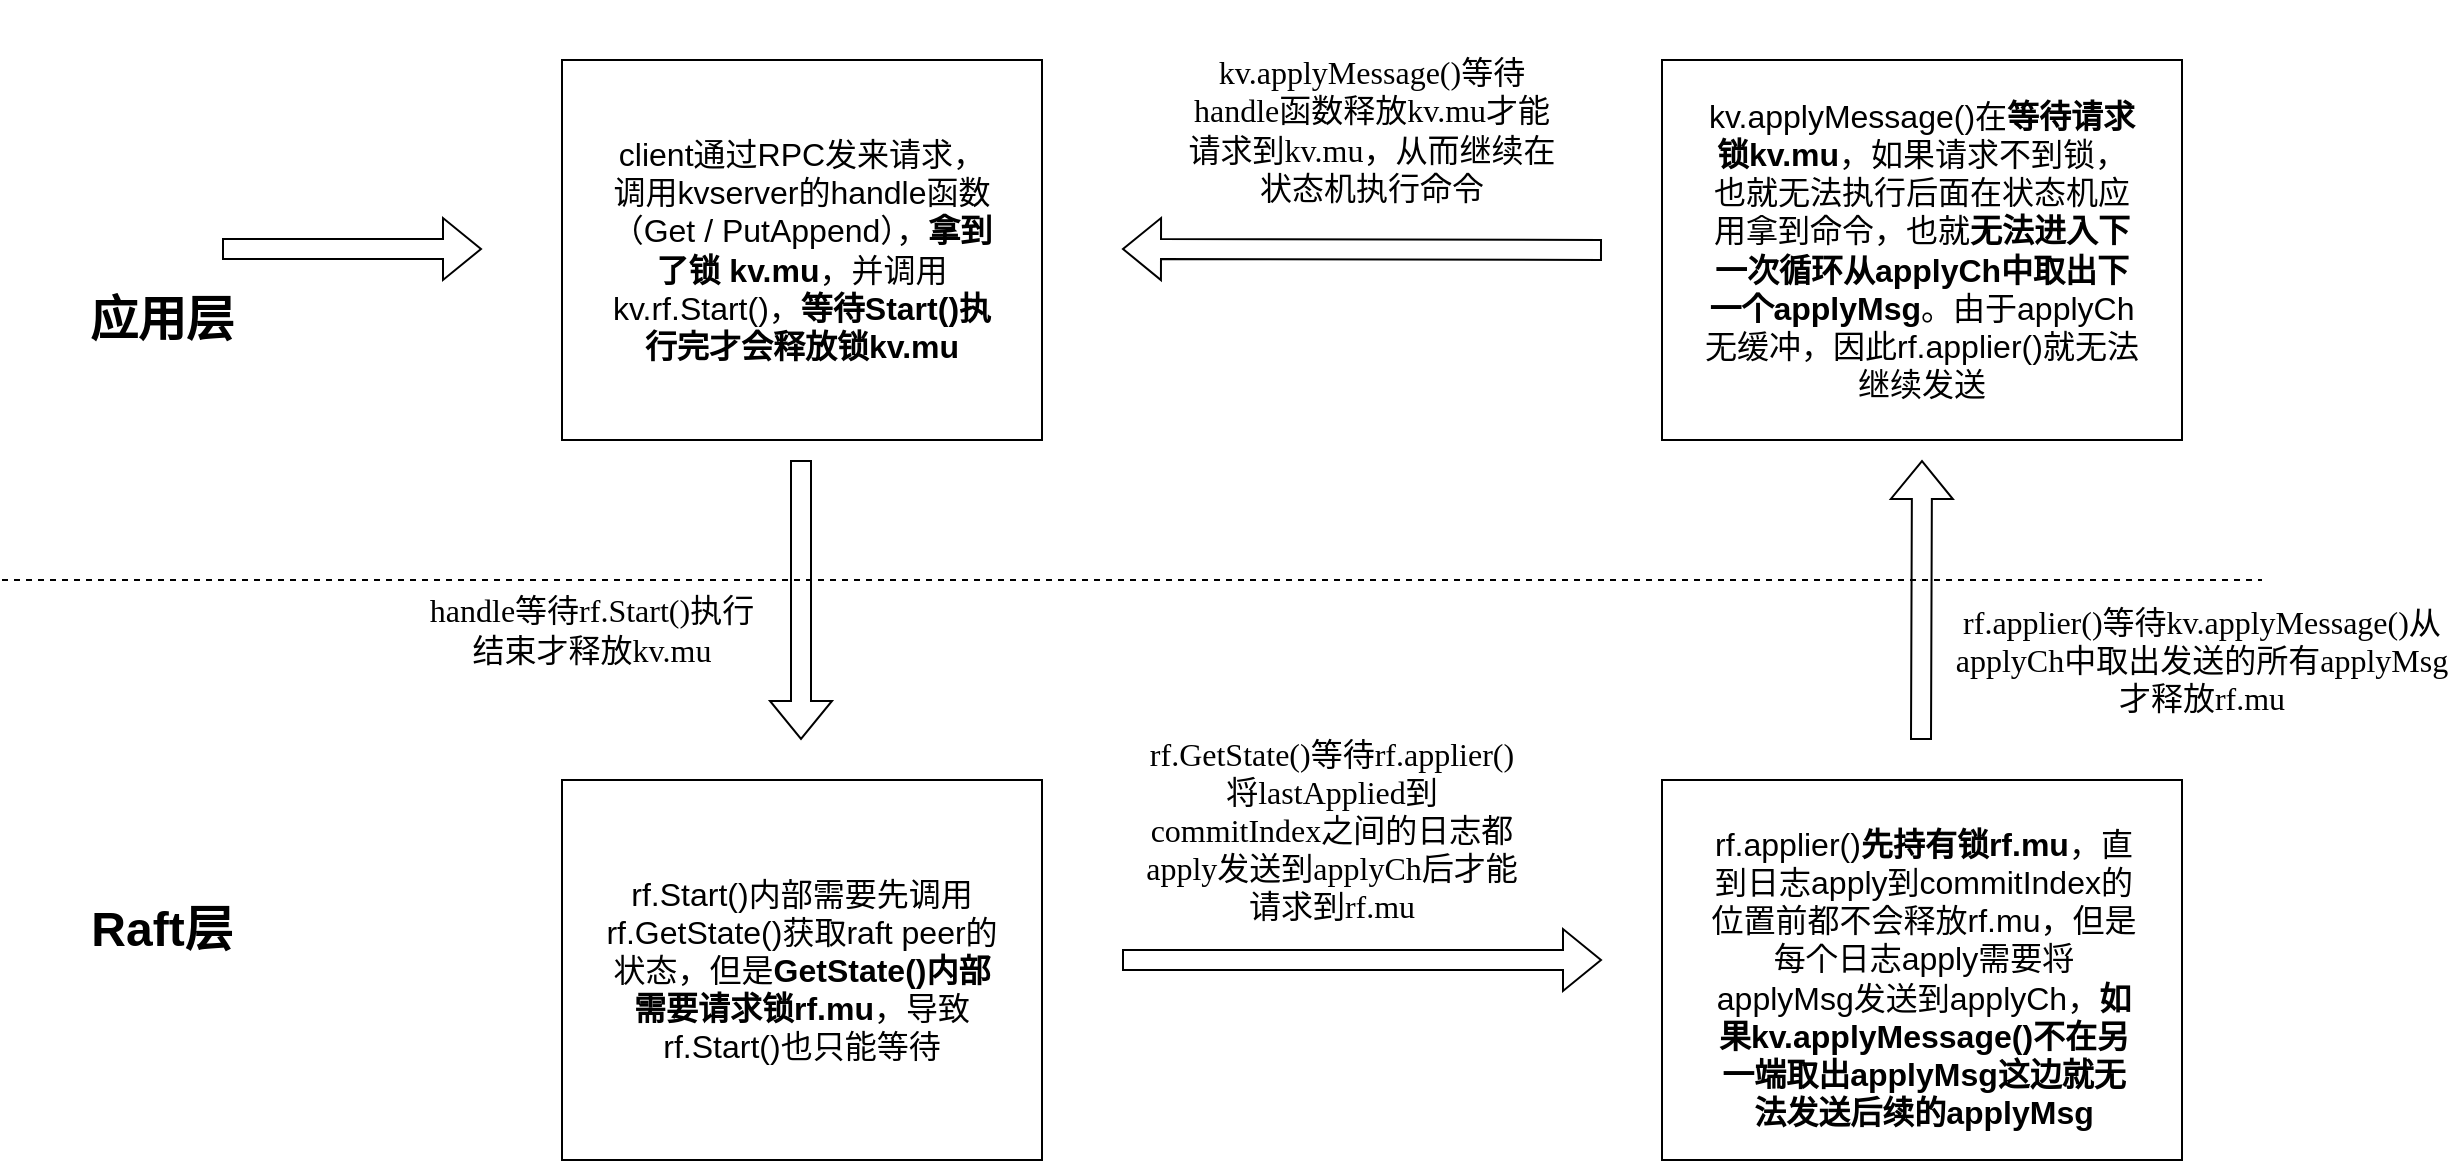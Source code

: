 <mxfile version="21.6.5" type="device">
  <diagram name="第 1 页" id="7Biunpa2JNx_0wgUib2D">
    <mxGraphModel dx="1216" dy="668" grid="1" gridSize="10" guides="1" tooltips="1" connect="1" arrows="1" fold="1" page="1" pageScale="1" pageWidth="10000" pageHeight="10000" math="0" shadow="0">
      <root>
        <mxCell id="0" />
        <mxCell id="1" parent="0" />
        <mxCell id="bp1sv8VDgxhbqyy1A0z1-1" value="" style="endArrow=none;dashed=1;html=1;rounded=0;" parent="1" edge="1">
          <mxGeometry width="50" height="50" relative="1" as="geometry">
            <mxPoint x="50" y="400" as="sourcePoint" />
            <mxPoint x="1180" y="400" as="targetPoint" />
          </mxGeometry>
        </mxCell>
        <mxCell id="bp1sv8VDgxhbqyy1A0z1-2" value="&lt;font style=&quot;font-size: 24px;&quot;&gt;&lt;b style=&quot;&quot;&gt;Raft层&lt;/b&gt;&lt;/font&gt;" style="text;html=1;strokeColor=none;fillColor=none;align=center;verticalAlign=middle;whiteSpace=wrap;rounded=0;" parent="1" vertex="1">
          <mxGeometry x="90" y="560" width="80" height="30" as="geometry" />
        </mxCell>
        <mxCell id="bp1sv8VDgxhbqyy1A0z1-3" value="&lt;font style=&quot;font-size: 24px;&quot;&gt;&lt;b style=&quot;&quot;&gt;应用层&lt;/b&gt;&lt;/font&gt;" style="text;html=1;strokeColor=none;fillColor=none;align=center;verticalAlign=middle;whiteSpace=wrap;rounded=0;" parent="1" vertex="1">
          <mxGeometry x="70" y="250" width="120" height="40" as="geometry" />
        </mxCell>
        <mxCell id="bp1sv8VDgxhbqyy1A0z1-4" value="&lt;font style=&quot;font-size: 14px;&quot;&gt;&lt;br&gt;&lt;/font&gt;" style="rounded=0;whiteSpace=wrap;html=1;" parent="1" vertex="1">
          <mxGeometry x="330" y="140" width="240" height="190" as="geometry" />
        </mxCell>
        <mxCell id="bp1sv8VDgxhbqyy1A0z1-5" value="" style="shape=flexArrow;endArrow=classic;html=1;rounded=0;" parent="1" edge="1">
          <mxGeometry width="50" height="50" relative="1" as="geometry">
            <mxPoint x="160" y="234.5" as="sourcePoint" />
            <mxPoint x="290" y="234.5" as="targetPoint" />
          </mxGeometry>
        </mxCell>
        <mxCell id="bp1sv8VDgxhbqyy1A0z1-9" value="&lt;font style=&quot;font-size: 16px;&quot;&gt;client通过RPC发来请求，调用kvserver的handle函数（Get / PutAppend），&lt;b&gt;拿到了锁 kv.mu&lt;/b&gt;，并调用kv.rf.Start()，&lt;b&gt;等待Start()执行完才会释放锁kv.mu&lt;/b&gt;&lt;/font&gt;" style="text;html=1;strokeColor=none;fillColor=none;align=center;verticalAlign=middle;whiteSpace=wrap;rounded=0;" parent="1" vertex="1">
          <mxGeometry x="350" y="165" width="200" height="140" as="geometry" />
        </mxCell>
        <mxCell id="bp1sv8VDgxhbqyy1A0z1-7" value="" style="shape=flexArrow;endArrow=classic;html=1;rounded=0;" parent="1" edge="1">
          <mxGeometry width="50" height="50" relative="1" as="geometry">
            <mxPoint x="449.5" y="340" as="sourcePoint" />
            <mxPoint x="449.5" y="480" as="targetPoint" />
          </mxGeometry>
        </mxCell>
        <mxCell id="bp1sv8VDgxhbqyy1A0z1-12" value="&lt;font style=&quot;font-size: 14px;&quot;&gt;&lt;br&gt;&lt;/font&gt;" style="rounded=0;whiteSpace=wrap;html=1;" parent="1" vertex="1">
          <mxGeometry x="330" y="500" width="240" height="190" as="geometry" />
        </mxCell>
        <mxCell id="bp1sv8VDgxhbqyy1A0z1-11" value="&lt;font style=&quot;font-size: 16px;&quot;&gt;rf.Start()内部需要先调用rf.GetState()获取raft peer的状态，但是&lt;b&gt;GetState()内部需要请求锁rf.mu&lt;/b&gt;，导致rf.Start()也只能等待&lt;/font&gt;" style="text;html=1;strokeColor=none;fillColor=none;align=center;verticalAlign=middle;whiteSpace=wrap;rounded=0;" parent="1" vertex="1">
          <mxGeometry x="350" y="525" width="200" height="140" as="geometry" />
        </mxCell>
        <mxCell id="bp1sv8VDgxhbqyy1A0z1-13" value="&lt;span style=&quot;font-size: 16px;&quot;&gt;&lt;font face=&quot;Comic Sans MS&quot;&gt;handle等待rf.Start()执行结束才释放kv.mu&lt;/font&gt;&lt;/span&gt;" style="text;html=1;strokeColor=none;fillColor=none;align=center;verticalAlign=middle;whiteSpace=wrap;rounded=0;" parent="1" vertex="1">
          <mxGeometry x="260" y="360" width="170" height="130" as="geometry" />
        </mxCell>
        <mxCell id="bp1sv8VDgxhbqyy1A0z1-14" value="" style="shape=flexArrow;endArrow=classic;html=1;rounded=0;" parent="1" edge="1">
          <mxGeometry width="50" height="50" relative="1" as="geometry">
            <mxPoint x="850" y="235" as="sourcePoint" />
            <mxPoint x="610" y="234.5" as="targetPoint" />
          </mxGeometry>
        </mxCell>
        <mxCell id="bp1sv8VDgxhbqyy1A0z1-15" value="" style="shape=flexArrow;endArrow=classic;html=1;rounded=0;" parent="1" edge="1">
          <mxGeometry width="50" height="50" relative="1" as="geometry">
            <mxPoint x="610" y="590" as="sourcePoint" />
            <mxPoint x="850" y="590" as="targetPoint" />
          </mxGeometry>
        </mxCell>
        <mxCell id="bp1sv8VDgxhbqyy1A0z1-16" value="&lt;span style=&quot;font-size: 16px;&quot;&gt;&lt;font face=&quot;Comic Sans MS&quot;&gt;rf.GetState()等待rf.applier()将lastApplied到commitIndex之间的日志都apply发送到applyCh后才能请求到rf.mu&lt;/font&gt;&lt;/span&gt;" style="text;html=1;strokeColor=none;fillColor=none;align=center;verticalAlign=middle;whiteSpace=wrap;rounded=0;" parent="1" vertex="1">
          <mxGeometry x="620" y="460" width="190" height="130" as="geometry" />
        </mxCell>
        <mxCell id="bp1sv8VDgxhbqyy1A0z1-17" value="&lt;font style=&quot;font-size: 14px;&quot;&gt;&lt;br&gt;&lt;/font&gt;" style="rounded=0;whiteSpace=wrap;html=1;" parent="1" vertex="1">
          <mxGeometry x="880" y="500" width="260" height="190" as="geometry" />
        </mxCell>
        <mxCell id="bp1sv8VDgxhbqyy1A0z1-18" value="&lt;font style=&quot;font-size: 16px;&quot;&gt;rf.applier()&lt;b&gt;先持有锁rf.mu&lt;/b&gt;，直到日志apply到commitIndex的位置前都不会释放rf.mu，但是每个日志apply需要将applyMsg发送到applyCh，&lt;b&gt;如果kv.applyMessage()不在另一端取出applyMsg这边就无法发送后续的applyMsg&lt;/b&gt;&lt;/font&gt;" style="text;html=1;strokeColor=none;fillColor=none;align=center;verticalAlign=middle;whiteSpace=wrap;rounded=0;" parent="1" vertex="1">
          <mxGeometry x="901.88" y="517.5" width="218.12" height="162.5" as="geometry" />
        </mxCell>
        <mxCell id="bp1sv8VDgxhbqyy1A0z1-19" value="" style="shape=flexArrow;endArrow=classic;html=1;rounded=0;" parent="1" edge="1">
          <mxGeometry width="50" height="50" relative="1" as="geometry">
            <mxPoint x="1009.5" y="480" as="sourcePoint" />
            <mxPoint x="1010" y="340" as="targetPoint" />
          </mxGeometry>
        </mxCell>
        <mxCell id="bp1sv8VDgxhbqyy1A0z1-21" value="&lt;font style=&quot;font-size: 14px;&quot;&gt;&lt;br&gt;&lt;/font&gt;" style="rounded=0;whiteSpace=wrap;html=1;" parent="1" vertex="1">
          <mxGeometry x="880" y="140" width="260" height="190" as="geometry" />
        </mxCell>
        <mxCell id="bp1sv8VDgxhbqyy1A0z1-22" value="&lt;span style=&quot;font-size: 16px;&quot;&gt;kv.applyMessage()在&lt;b&gt;等待请求锁kv.mu&lt;/b&gt;，如果请求不到锁，也就无法执行后面在状态机应用拿到命令，也就&lt;b&gt;无法进入下一次循环从applyCh中取出下一个applyMsg&lt;/b&gt;。由于applyCh无缓冲，因此rf.applier()就无法继续发送&lt;/span&gt;" style="text;html=1;strokeColor=none;fillColor=none;align=center;verticalAlign=middle;whiteSpace=wrap;rounded=0;" parent="1" vertex="1">
          <mxGeometry x="900" y="158.75" width="220" height="152.5" as="geometry" />
        </mxCell>
        <mxCell id="bp1sv8VDgxhbqyy1A0z1-23" value="&lt;span style=&quot;font-size: 16px;&quot;&gt;&lt;font face=&quot;Comic Sans MS&quot;&gt;rf.applier()等待kv.applyMessage()从applyCh中取出发送的所有applyMsg才释放rf.mu&lt;/font&gt;&lt;/span&gt;" style="text;html=1;strokeColor=none;fillColor=none;align=center;verticalAlign=middle;whiteSpace=wrap;rounded=0;" parent="1" vertex="1">
          <mxGeometry x="1020" y="370" width="260" height="140" as="geometry" />
        </mxCell>
        <mxCell id="bp1sv8VDgxhbqyy1A0z1-24" value="&lt;span style=&quot;font-size: 16px;&quot;&gt;&lt;font face=&quot;Comic Sans MS&quot;&gt;kv.applyMessage()等待handle函数释放kv.mu才能请求到kv.mu，从而继续在状态机执行命令&lt;/font&gt;&lt;/span&gt;" style="text;html=1;strokeColor=none;fillColor=none;align=center;verticalAlign=middle;whiteSpace=wrap;rounded=0;" parent="1" vertex="1">
          <mxGeometry x="640" y="110" width="190" height="130" as="geometry" />
        </mxCell>
      </root>
    </mxGraphModel>
  </diagram>
</mxfile>
